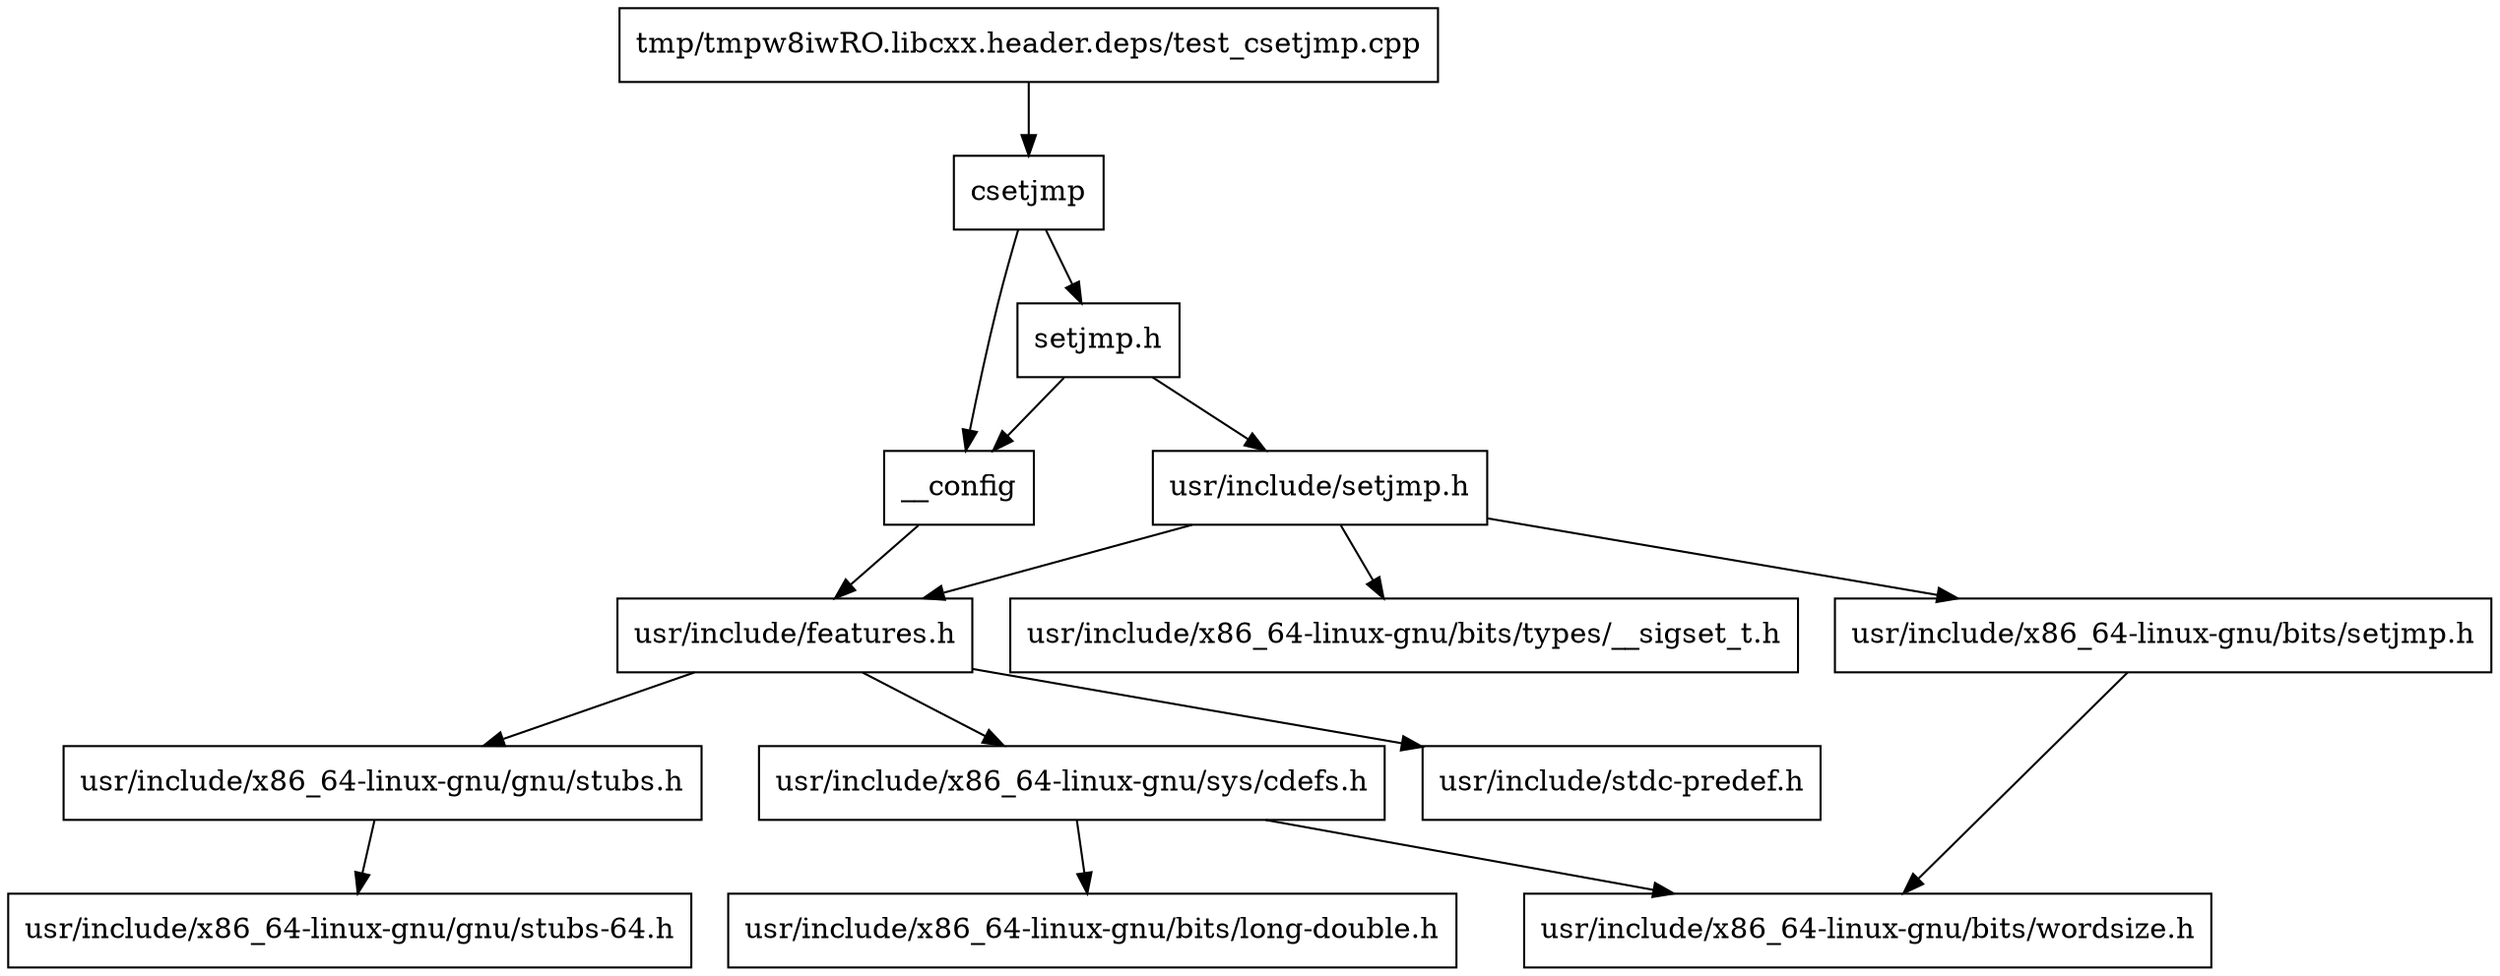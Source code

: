 digraph "dependencies" {
  header_1 [ shape="box", label="csetjmp"];
  header_0 [ shape="box", label="tmp/tmpw8iwRO.libcxx.header.deps/test_csetjmp.cpp"];
  header_2 [ shape="box", label="__config"];
  header_3 [ shape="box", label="usr/include/features.h"];
  header_4 [ shape="box", label="usr/include/stdc-predef.h"];
  header_5 [ shape="box", label="usr/include/x86_64-linux-gnu/sys/cdefs.h"];
  header_6 [ shape="box", label="usr/include/x86_64-linux-gnu/bits/wordsize.h"];
  header_7 [ shape="box", label="usr/include/x86_64-linux-gnu/bits/long-double.h"];
  header_8 [ shape="box", label="usr/include/x86_64-linux-gnu/gnu/stubs.h"];
  header_9 [ shape="box", label="usr/include/x86_64-linux-gnu/gnu/stubs-64.h"];
  header_11 [ shape="box", label="setjmp.h"];
  header_12 [ shape="box", label="usr/include/setjmp.h"];
  header_13 [ shape="box", label="usr/include/x86_64-linux-gnu/bits/setjmp.h"];
  header_14 [ shape="box", label="usr/include/x86_64-linux-gnu/bits/types/__sigset_t.h"];
  header_1 -> header_2;
  header_1 -> header_11;
  header_13 -> header_6;
  header_5 -> header_6;
  header_5 -> header_7;
  header_8 -> header_9;
  header_2 -> header_3;
  header_11 -> header_2;
  header_11 -> header_12;
  header_0 -> header_1;
  header_3 -> header_4;
  header_3 -> header_5;
  header_3 -> header_8;
  header_12 -> header_3;
  header_12 -> header_13;
  header_12 -> header_14;
}
